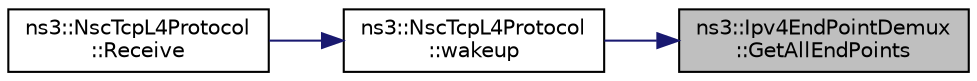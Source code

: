 digraph "ns3::Ipv4EndPointDemux::GetAllEndPoints"
{
 // LATEX_PDF_SIZE
  edge [fontname="Helvetica",fontsize="10",labelfontname="Helvetica",labelfontsize="10"];
  node [fontname="Helvetica",fontsize="10",shape=record];
  rankdir="RL";
  Node1 [label="ns3::Ipv4EndPointDemux\l::GetAllEndPoints",height=0.2,width=0.4,color="black", fillcolor="grey75", style="filled", fontcolor="black",tooltip="Get the entire list of end points registered."];
  Node1 -> Node2 [dir="back",color="midnightblue",fontsize="10",style="solid",fontname="Helvetica"];
  Node2 [label="ns3::NscTcpL4Protocol\l::wakeup",height=0.2,width=0.4,color="black", fillcolor="white", style="filled",URL="$classns3_1_1_nsc_tcp_l4_protocol.html#abee896715eb7604e550775a488c1b329",tooltip="Called by the NSC stack whenever something of interest has happened."];
  Node2 -> Node3 [dir="back",color="midnightblue",fontsize="10",style="solid",fontname="Helvetica"];
  Node3 [label="ns3::NscTcpL4Protocol\l::Receive",height=0.2,width=0.4,color="black", fillcolor="white", style="filled",URL="$classns3_1_1_nsc_tcp_l4_protocol.html#a6e7e849a94635f93115ce30fdacb469d",tooltip="Called from lower-level layers to send the packet up in the stack."];
}
